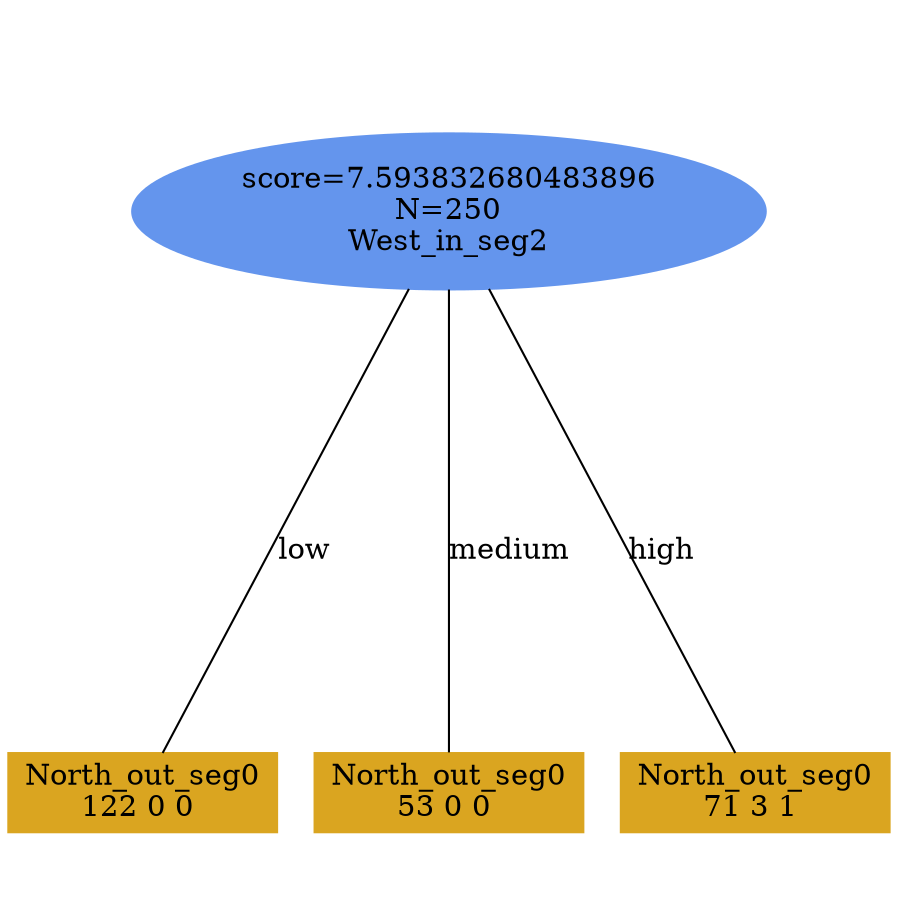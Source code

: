 digraph "DD" {
size = "7.5,10"
ratio=1.0;
center = true;
edge [dir = none];
{ rank = same; node [shape=ellipse, style=filled, color=cornflowerblue];"2871" [label="score=7.593832680483896\nN=250\nWest_in_seg2"];}
{ rank = same; node [shape=box, style=filled, color=goldenrod];"2872" [label="North_out_seg0\n122 0 0 "];}
{ rank = same; node [shape=box, style=filled, color=goldenrod];"2873" [label="North_out_seg0\n53 0 0 "];}
{ rank = same; node [shape=box, style=filled, color=goldenrod];"2874" [label="North_out_seg0\n71 3 1 "];}
"2871" -> "2872" [label = "low"];
"2871" -> "2873" [label = "medium"];
"2871" -> "2874" [label = "high"];

}